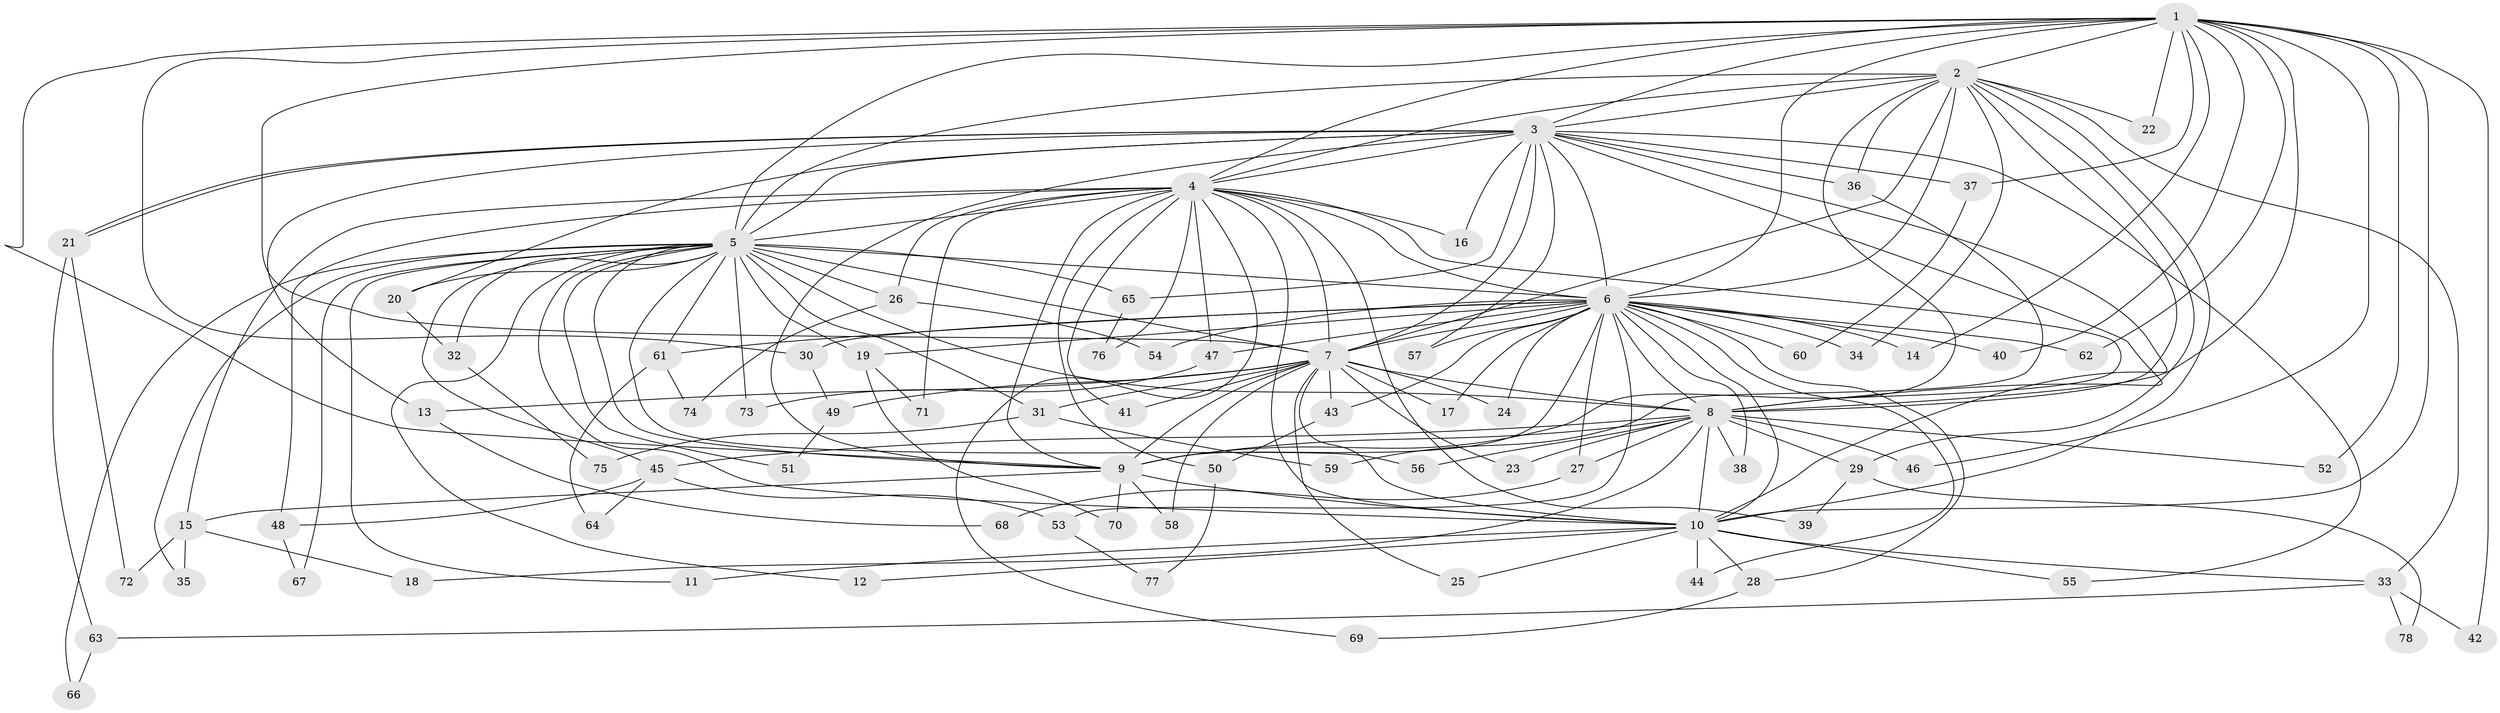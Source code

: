 // Generated by graph-tools (version 1.1) at 2025/49/03/09/25 03:49:38]
// undirected, 78 vertices, 181 edges
graph export_dot {
graph [start="1"]
  node [color=gray90,style=filled];
  1;
  2;
  3;
  4;
  5;
  6;
  7;
  8;
  9;
  10;
  11;
  12;
  13;
  14;
  15;
  16;
  17;
  18;
  19;
  20;
  21;
  22;
  23;
  24;
  25;
  26;
  27;
  28;
  29;
  30;
  31;
  32;
  33;
  34;
  35;
  36;
  37;
  38;
  39;
  40;
  41;
  42;
  43;
  44;
  45;
  46;
  47;
  48;
  49;
  50;
  51;
  52;
  53;
  54;
  55;
  56;
  57;
  58;
  59;
  60;
  61;
  62;
  63;
  64;
  65;
  66;
  67;
  68;
  69;
  70;
  71;
  72;
  73;
  74;
  75;
  76;
  77;
  78;
  1 -- 2;
  1 -- 3;
  1 -- 4;
  1 -- 5;
  1 -- 6;
  1 -- 7;
  1 -- 8;
  1 -- 9;
  1 -- 10;
  1 -- 14;
  1 -- 22;
  1 -- 30;
  1 -- 37;
  1 -- 40;
  1 -- 42;
  1 -- 46;
  1 -- 52;
  1 -- 62;
  2 -- 3;
  2 -- 4;
  2 -- 5;
  2 -- 6;
  2 -- 7;
  2 -- 8;
  2 -- 9;
  2 -- 10;
  2 -- 22;
  2 -- 29;
  2 -- 33;
  2 -- 34;
  2 -- 36;
  3 -- 4;
  3 -- 5;
  3 -- 6;
  3 -- 7;
  3 -- 8;
  3 -- 9;
  3 -- 10;
  3 -- 13;
  3 -- 16;
  3 -- 20;
  3 -- 21;
  3 -- 21;
  3 -- 36;
  3 -- 37;
  3 -- 55;
  3 -- 57;
  3 -- 65;
  4 -- 5;
  4 -- 6;
  4 -- 7;
  4 -- 8;
  4 -- 9;
  4 -- 10;
  4 -- 15;
  4 -- 16;
  4 -- 26;
  4 -- 39;
  4 -- 41;
  4 -- 47;
  4 -- 48;
  4 -- 50;
  4 -- 69;
  4 -- 71;
  4 -- 76;
  5 -- 6;
  5 -- 7;
  5 -- 8;
  5 -- 9;
  5 -- 10;
  5 -- 11;
  5 -- 12;
  5 -- 19;
  5 -- 20;
  5 -- 26;
  5 -- 31;
  5 -- 32;
  5 -- 35;
  5 -- 45;
  5 -- 51;
  5 -- 56;
  5 -- 61;
  5 -- 65;
  5 -- 66;
  5 -- 67;
  5 -- 73;
  6 -- 7;
  6 -- 8;
  6 -- 9;
  6 -- 10;
  6 -- 14;
  6 -- 17;
  6 -- 19;
  6 -- 24;
  6 -- 27;
  6 -- 28;
  6 -- 30;
  6 -- 34;
  6 -- 38;
  6 -- 40;
  6 -- 43;
  6 -- 44;
  6 -- 47;
  6 -- 53;
  6 -- 54;
  6 -- 57;
  6 -- 60;
  6 -- 61;
  6 -- 62;
  7 -- 8;
  7 -- 9;
  7 -- 10;
  7 -- 13;
  7 -- 17;
  7 -- 23;
  7 -- 24;
  7 -- 25;
  7 -- 31;
  7 -- 41;
  7 -- 43;
  7 -- 49;
  7 -- 58;
  8 -- 9;
  8 -- 10;
  8 -- 18;
  8 -- 23;
  8 -- 27;
  8 -- 29;
  8 -- 38;
  8 -- 45;
  8 -- 46;
  8 -- 52;
  8 -- 56;
  9 -- 10;
  9 -- 15;
  9 -- 58;
  9 -- 70;
  10 -- 11;
  10 -- 12;
  10 -- 25;
  10 -- 28;
  10 -- 33;
  10 -- 44;
  10 -- 55;
  13 -- 68;
  15 -- 18;
  15 -- 35;
  15 -- 72;
  19 -- 70;
  19 -- 71;
  20 -- 32;
  21 -- 63;
  21 -- 72;
  26 -- 54;
  26 -- 74;
  27 -- 68;
  28 -- 69;
  29 -- 39;
  29 -- 78;
  30 -- 49;
  31 -- 59;
  31 -- 75;
  32 -- 75;
  33 -- 42;
  33 -- 63;
  33 -- 78;
  36 -- 59;
  37 -- 60;
  43 -- 50;
  45 -- 48;
  45 -- 53;
  45 -- 64;
  47 -- 73;
  48 -- 67;
  49 -- 51;
  50 -- 77;
  53 -- 77;
  61 -- 64;
  61 -- 74;
  63 -- 66;
  65 -- 76;
}
